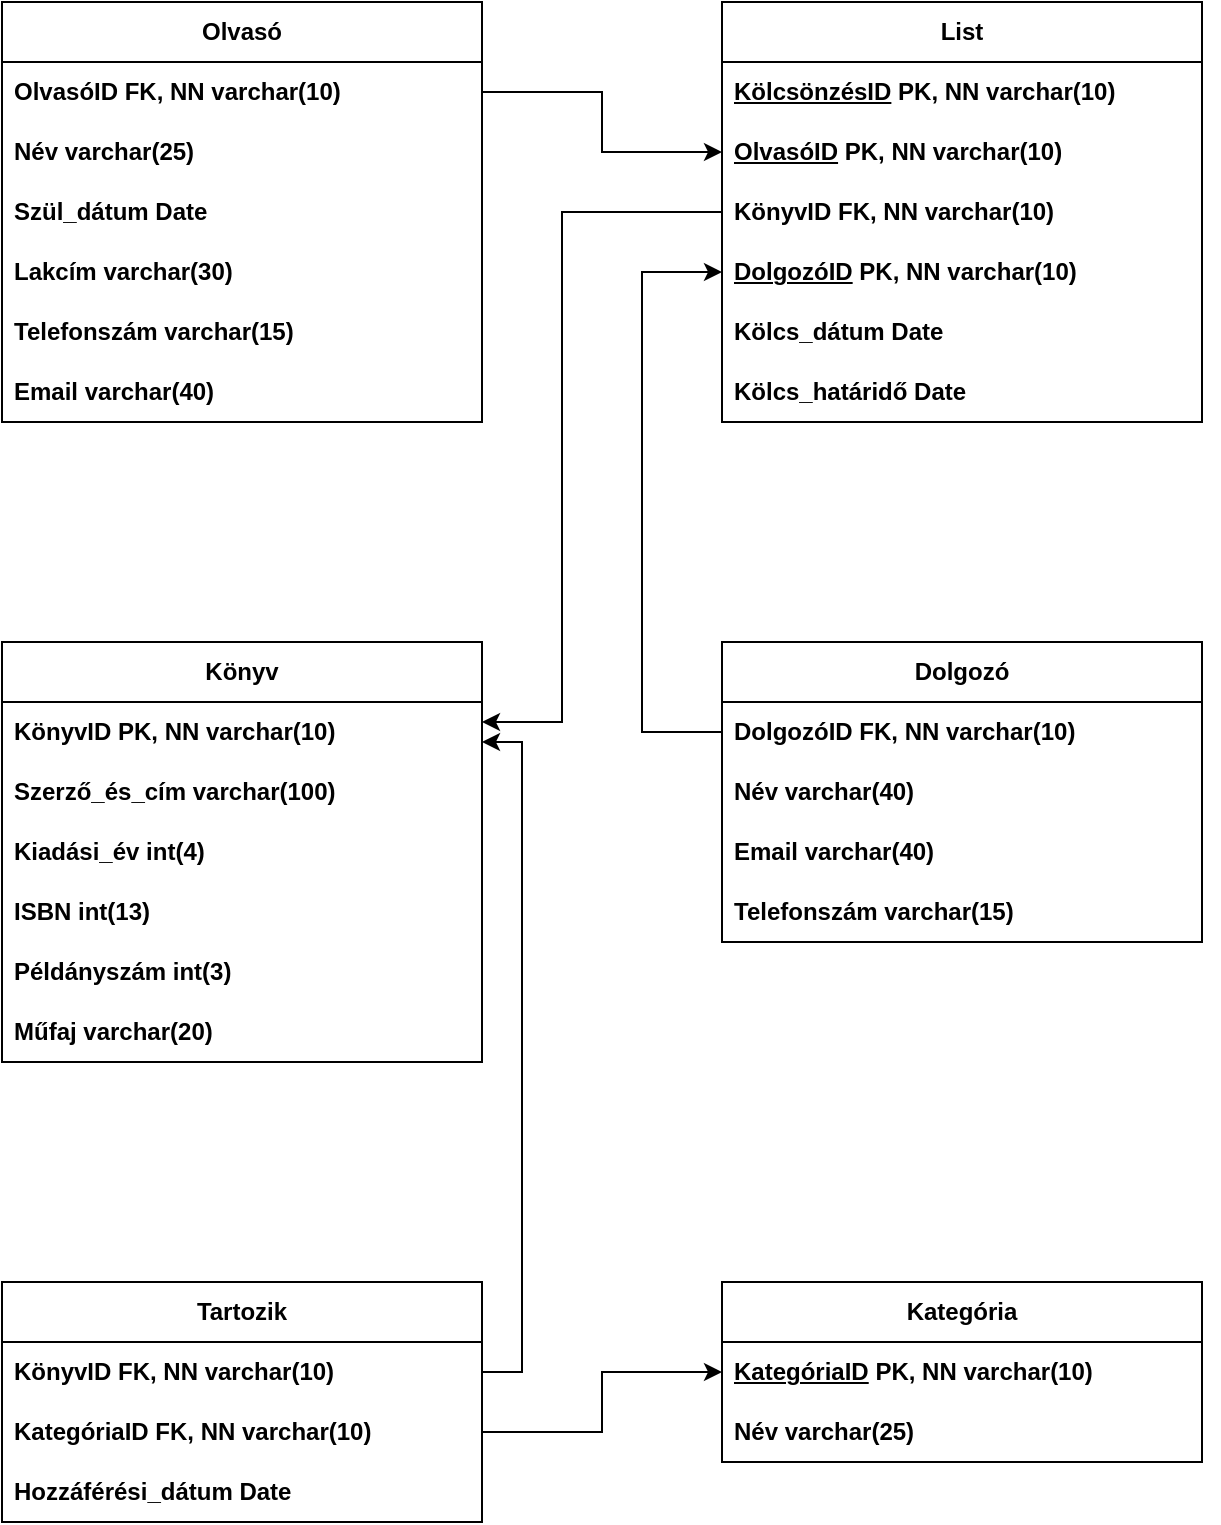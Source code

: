 <mxfile version="25.0.1">
  <diagram name="1 oldal" id="pQSYPqzPiy-rSfcT3gnv">
    <mxGraphModel dx="1741" dy="954" grid="1" gridSize="10" guides="1" tooltips="1" connect="1" arrows="1" fold="1" page="1" pageScale="1" pageWidth="827" pageHeight="1169" math="0" shadow="0">
      <root>
        <mxCell id="0" />
        <mxCell id="1" parent="0" />
        <mxCell id="yqMMesXVgBmkgQoIFl3M-1" value="&lt;b&gt;Olvasó&lt;/b&gt;" style="swimlane;fontStyle=0;childLayout=stackLayout;horizontal=1;startSize=30;horizontalStack=0;resizeParent=1;resizeParentMax=0;resizeLast=0;collapsible=1;marginBottom=0;whiteSpace=wrap;html=1;rounded=0;strokeColor=default;align=center;verticalAlign=middle;swimlaneFillColor=none;fontFamily=Helvetica;fontSize=12;fontColor=default;fillColor=default;gradientColor=none;" vertex="1" parent="1">
          <mxGeometry x="40" y="80" width="240" height="210" as="geometry" />
        </mxCell>
        <mxCell id="yqMMesXVgBmkgQoIFl3M-2" value="OlvasóID&amp;nbsp;FK, NN varchar(10)" style="text;strokeColor=none;fillColor=none;align=left;verticalAlign=middle;spacingLeft=4;spacingRight=4;overflow=hidden;points=[[0,0.5],[1,0.5]];portConstraint=eastwest;rotatable=0;whiteSpace=wrap;html=1;fontFamily=Helvetica;fontSize=12;fontColor=default;fontStyle=1;" vertex="1" parent="yqMMesXVgBmkgQoIFl3M-1">
          <mxGeometry y="30" width="240" height="30" as="geometry" />
        </mxCell>
        <mxCell id="yqMMesXVgBmkgQoIFl3M-3" value="Név varchar(25)" style="text;strokeColor=none;fillColor=none;align=left;verticalAlign=middle;spacingLeft=4;spacingRight=4;overflow=hidden;points=[[0,0.5],[1,0.5]];portConstraint=eastwest;rotatable=0;whiteSpace=wrap;html=1;fontFamily=Helvetica;fontSize=12;fontColor=default;fontStyle=1;" vertex="1" parent="yqMMesXVgBmkgQoIFl3M-1">
          <mxGeometry y="60" width="240" height="30" as="geometry" />
        </mxCell>
        <mxCell id="yqMMesXVgBmkgQoIFl3M-4" value="Szül_dátum Date" style="text;strokeColor=none;fillColor=none;align=left;verticalAlign=middle;spacingLeft=4;spacingRight=4;overflow=hidden;points=[[0,0.5],[1,0.5]];portConstraint=eastwest;rotatable=0;whiteSpace=wrap;html=1;fontFamily=Helvetica;fontSize=12;fontColor=default;fontStyle=1;" vertex="1" parent="yqMMesXVgBmkgQoIFl3M-1">
          <mxGeometry y="90" width="240" height="30" as="geometry" />
        </mxCell>
        <mxCell id="yqMMesXVgBmkgQoIFl3M-5" value="Lakcím varchar(30)" style="text;strokeColor=none;fillColor=none;align=left;verticalAlign=middle;spacingLeft=4;spacingRight=4;overflow=hidden;points=[[0,0.5],[1,0.5]];portConstraint=eastwest;rotatable=0;whiteSpace=wrap;html=1;fontFamily=Helvetica;fontSize=12;fontColor=default;fontStyle=1;" vertex="1" parent="yqMMesXVgBmkgQoIFl3M-1">
          <mxGeometry y="120" width="240" height="30" as="geometry" />
        </mxCell>
        <mxCell id="yqMMesXVgBmkgQoIFl3M-6" value="Telefonszám varchar(15)" style="text;strokeColor=none;fillColor=none;align=left;verticalAlign=middle;spacingLeft=4;spacingRight=4;overflow=hidden;points=[[0,0.5],[1,0.5]];portConstraint=eastwest;rotatable=0;whiteSpace=wrap;html=1;fontFamily=Helvetica;fontSize=12;fontColor=default;fontStyle=1;" vertex="1" parent="yqMMesXVgBmkgQoIFl3M-1">
          <mxGeometry y="150" width="240" height="30" as="geometry" />
        </mxCell>
        <mxCell id="yqMMesXVgBmkgQoIFl3M-7" value="Email varchar(40)" style="text;strokeColor=none;fillColor=none;align=left;verticalAlign=middle;spacingLeft=4;spacingRight=4;overflow=hidden;points=[[0,0.5],[1,0.5]];portConstraint=eastwest;rotatable=0;whiteSpace=wrap;html=1;fontFamily=Helvetica;fontSize=12;fontColor=default;fontStyle=1;" vertex="1" parent="yqMMesXVgBmkgQoIFl3M-1">
          <mxGeometry y="180" width="240" height="30" as="geometry" />
        </mxCell>
        <mxCell id="yqMMesXVgBmkgQoIFl3M-8" value="&lt;b&gt;Könyv&lt;/b&gt;" style="swimlane;fontStyle=0;childLayout=stackLayout;horizontal=1;startSize=30;horizontalStack=0;resizeParent=1;resizeParentMax=0;resizeLast=0;collapsible=1;marginBottom=0;whiteSpace=wrap;html=1;rounded=0;strokeColor=default;align=center;verticalAlign=middle;swimlaneFillColor=none;fontFamily=Helvetica;fontSize=12;fontColor=default;fillColor=default;gradientColor=none;" vertex="1" parent="1">
          <mxGeometry x="40" y="400" width="240" height="210" as="geometry" />
        </mxCell>
        <mxCell id="yqMMesXVgBmkgQoIFl3M-9" value="KönyvID PK, NN varchar(10)" style="text;strokeColor=none;fillColor=none;align=left;verticalAlign=middle;spacingLeft=4;spacingRight=4;overflow=hidden;points=[[0,0.5],[1,0.5]];portConstraint=eastwest;rotatable=0;whiteSpace=wrap;html=1;fontFamily=Helvetica;fontSize=12;fontColor=default;fontStyle=1;" vertex="1" parent="yqMMesXVgBmkgQoIFl3M-8">
          <mxGeometry y="30" width="240" height="30" as="geometry" />
        </mxCell>
        <mxCell id="yqMMesXVgBmkgQoIFl3M-10" value="Szerző_és_cím varchar(100)" style="text;strokeColor=none;fillColor=none;align=left;verticalAlign=middle;spacingLeft=4;spacingRight=4;overflow=hidden;points=[[0,0.5],[1,0.5]];portConstraint=eastwest;rotatable=0;whiteSpace=wrap;html=1;fontFamily=Helvetica;fontSize=12;fontColor=default;fontStyle=1;" vertex="1" parent="yqMMesXVgBmkgQoIFl3M-8">
          <mxGeometry y="60" width="240" height="30" as="geometry" />
        </mxCell>
        <mxCell id="yqMMesXVgBmkgQoIFl3M-11" value="Kiadási_év int(4)" style="text;strokeColor=none;fillColor=none;align=left;verticalAlign=middle;spacingLeft=4;spacingRight=4;overflow=hidden;points=[[0,0.5],[1,0.5]];portConstraint=eastwest;rotatable=0;whiteSpace=wrap;html=1;fontFamily=Helvetica;fontSize=12;fontColor=default;fontStyle=1;" vertex="1" parent="yqMMesXVgBmkgQoIFl3M-8">
          <mxGeometry y="90" width="240" height="30" as="geometry" />
        </mxCell>
        <mxCell id="yqMMesXVgBmkgQoIFl3M-12" value="ISBN int(13)" style="text;strokeColor=none;fillColor=none;align=left;verticalAlign=middle;spacingLeft=4;spacingRight=4;overflow=hidden;points=[[0,0.5],[1,0.5]];portConstraint=eastwest;rotatable=0;whiteSpace=wrap;html=1;fontFamily=Helvetica;fontSize=12;fontColor=default;fontStyle=1;" vertex="1" parent="yqMMesXVgBmkgQoIFl3M-8">
          <mxGeometry y="120" width="240" height="30" as="geometry" />
        </mxCell>
        <mxCell id="yqMMesXVgBmkgQoIFl3M-13" value="Példányszám int(3)" style="text;strokeColor=none;fillColor=none;align=left;verticalAlign=middle;spacingLeft=4;spacingRight=4;overflow=hidden;points=[[0,0.5],[1,0.5]];portConstraint=eastwest;rotatable=0;whiteSpace=wrap;html=1;fontFamily=Helvetica;fontSize=12;fontColor=default;fontStyle=1;" vertex="1" parent="yqMMesXVgBmkgQoIFl3M-8">
          <mxGeometry y="150" width="240" height="30" as="geometry" />
        </mxCell>
        <mxCell id="yqMMesXVgBmkgQoIFl3M-14" value="Műfaj varchar(20)" style="text;strokeColor=none;fillColor=none;align=left;verticalAlign=middle;spacingLeft=4;spacingRight=4;overflow=hidden;points=[[0,0.5],[1,0.5]];portConstraint=eastwest;rotatable=0;whiteSpace=wrap;html=1;fontFamily=Helvetica;fontSize=12;fontColor=default;fontStyle=1;" vertex="1" parent="yqMMesXVgBmkgQoIFl3M-8">
          <mxGeometry y="180" width="240" height="30" as="geometry" />
        </mxCell>
        <mxCell id="yqMMesXVgBmkgQoIFl3M-15" value="&lt;b&gt;List&lt;/b&gt;" style="swimlane;fontStyle=0;childLayout=stackLayout;horizontal=1;startSize=30;horizontalStack=0;resizeParent=1;resizeParentMax=0;resizeLast=0;collapsible=1;marginBottom=0;whiteSpace=wrap;html=1;rounded=0;strokeColor=default;align=center;verticalAlign=middle;swimlaneFillColor=none;fontFamily=Helvetica;fontSize=12;fontColor=default;fillColor=default;gradientColor=none;" vertex="1" parent="1">
          <mxGeometry x="400" y="80" width="240" height="210" as="geometry" />
        </mxCell>
        <mxCell id="yqMMesXVgBmkgQoIFl3M-16" value="&lt;u&gt;KölcsönzésID&lt;/u&gt; PK, NN varchar(10)" style="text;strokeColor=none;fillColor=none;align=left;verticalAlign=middle;spacingLeft=4;spacingRight=4;overflow=hidden;points=[[0,0.5],[1,0.5]];portConstraint=eastwest;rotatable=0;whiteSpace=wrap;html=1;fontFamily=Helvetica;fontSize=12;fontColor=default;fontStyle=1;" vertex="1" parent="yqMMesXVgBmkgQoIFl3M-15">
          <mxGeometry y="30" width="240" height="30" as="geometry" />
        </mxCell>
        <mxCell id="yqMMesXVgBmkgQoIFl3M-17" value="&lt;u&gt;OlvasóID&lt;/u&gt; PK, NN varchar(10)" style="text;strokeColor=none;fillColor=none;align=left;verticalAlign=middle;spacingLeft=4;spacingRight=4;overflow=hidden;points=[[0,0.5],[1,0.5]];portConstraint=eastwest;rotatable=0;whiteSpace=wrap;html=1;fontFamily=Helvetica;fontSize=12;fontColor=default;fontStyle=1;" vertex="1" parent="yqMMesXVgBmkgQoIFl3M-15">
          <mxGeometry y="60" width="240" height="30" as="geometry" />
        </mxCell>
        <mxCell id="yqMMesXVgBmkgQoIFl3M-18" value="KönyvID FK, NN varchar(10)" style="text;strokeColor=none;fillColor=none;align=left;verticalAlign=middle;spacingLeft=4;spacingRight=4;overflow=hidden;points=[[0,0.5],[1,0.5]];portConstraint=eastwest;rotatable=0;whiteSpace=wrap;html=1;fontFamily=Helvetica;fontSize=12;fontColor=default;fontStyle=1;" vertex="1" parent="yqMMesXVgBmkgQoIFl3M-15">
          <mxGeometry y="90" width="240" height="30" as="geometry" />
        </mxCell>
        <mxCell id="yqMMesXVgBmkgQoIFl3M-19" value="&lt;u&gt;DolgozóID&lt;/u&gt; PK, NN varchar(10)" style="text;strokeColor=none;fillColor=none;align=left;verticalAlign=middle;spacingLeft=4;spacingRight=4;overflow=hidden;points=[[0,0.5],[1,0.5]];portConstraint=eastwest;rotatable=0;whiteSpace=wrap;html=1;fontFamily=Helvetica;fontSize=12;fontColor=default;fontStyle=1;" vertex="1" parent="yqMMesXVgBmkgQoIFl3M-15">
          <mxGeometry y="120" width="240" height="30" as="geometry" />
        </mxCell>
        <mxCell id="yqMMesXVgBmkgQoIFl3M-20" value="Kölcs_dátum Date" style="text;strokeColor=none;fillColor=none;align=left;verticalAlign=middle;spacingLeft=4;spacingRight=4;overflow=hidden;points=[[0,0.5],[1,0.5]];portConstraint=eastwest;rotatable=0;whiteSpace=wrap;html=1;fontFamily=Helvetica;fontSize=12;fontColor=default;fontStyle=1;" vertex="1" parent="yqMMesXVgBmkgQoIFl3M-15">
          <mxGeometry y="150" width="240" height="30" as="geometry" />
        </mxCell>
        <mxCell id="yqMMesXVgBmkgQoIFl3M-21" value="Kölcs_határidő Date" style="text;strokeColor=none;fillColor=none;align=left;verticalAlign=middle;spacingLeft=4;spacingRight=4;overflow=hidden;points=[[0,0.5],[1,0.5]];portConstraint=eastwest;rotatable=0;whiteSpace=wrap;html=1;fontFamily=Helvetica;fontSize=12;fontColor=default;fontStyle=1;" vertex="1" parent="yqMMesXVgBmkgQoIFl3M-15">
          <mxGeometry y="180" width="240" height="30" as="geometry" />
        </mxCell>
        <mxCell id="yqMMesXVgBmkgQoIFl3M-43" style="edgeStyle=orthogonalEdgeStyle;rounded=0;orthogonalLoop=1;jettySize=auto;html=1;exitX=1;exitY=0.5;exitDx=0;exitDy=0;" edge="1" parent="yqMMesXVgBmkgQoIFl3M-15" source="yqMMesXVgBmkgQoIFl3M-18" target="yqMMesXVgBmkgQoIFl3M-18">
          <mxGeometry relative="1" as="geometry" />
        </mxCell>
        <mxCell id="yqMMesXVgBmkgQoIFl3M-55" style="edgeStyle=orthogonalEdgeStyle;rounded=0;orthogonalLoop=1;jettySize=auto;html=1;entryX=0;entryY=0.5;entryDx=0;entryDy=0;exitX=0;exitY=0.5;exitDx=0;exitDy=0;" edge="1" parent="1" source="yqMMesXVgBmkgQoIFl3M-28" target="yqMMesXVgBmkgQoIFl3M-19">
          <mxGeometry relative="1" as="geometry">
            <Array as="points">
              <mxPoint x="360" y="445" />
              <mxPoint x="360" y="215" />
            </Array>
          </mxGeometry>
        </mxCell>
        <mxCell id="yqMMesXVgBmkgQoIFl3M-27" value="&lt;b&gt;Dolgozó&lt;/b&gt;" style="swimlane;fontStyle=0;childLayout=stackLayout;horizontal=1;startSize=30;horizontalStack=0;resizeParent=1;resizeParentMax=0;resizeLast=0;collapsible=1;marginBottom=0;whiteSpace=wrap;html=1;rounded=0;strokeColor=default;align=center;verticalAlign=middle;swimlaneFillColor=none;fontFamily=Helvetica;fontSize=12;fontColor=default;fillColor=default;gradientColor=none;" vertex="1" parent="1">
          <mxGeometry x="400" y="400" width="240" height="150" as="geometry" />
        </mxCell>
        <mxCell id="yqMMesXVgBmkgQoIFl3M-28" value="DolgozóID FK, NN varchar(10)" style="text;strokeColor=none;fillColor=none;align=left;verticalAlign=middle;spacingLeft=4;spacingRight=4;overflow=hidden;points=[[0,0.5],[1,0.5]];portConstraint=eastwest;rotatable=0;whiteSpace=wrap;html=1;fontFamily=Helvetica;fontSize=12;fontColor=default;fontStyle=1;" vertex="1" parent="yqMMesXVgBmkgQoIFl3M-27">
          <mxGeometry y="30" width="240" height="30" as="geometry" />
        </mxCell>
        <mxCell id="yqMMesXVgBmkgQoIFl3M-29" value="Név varchar(40)" style="text;strokeColor=none;fillColor=none;align=left;verticalAlign=middle;spacingLeft=4;spacingRight=4;overflow=hidden;points=[[0,0.5],[1,0.5]];portConstraint=eastwest;rotatable=0;whiteSpace=wrap;html=1;fontFamily=Helvetica;fontSize=12;fontColor=default;fontStyle=1;" vertex="1" parent="yqMMesXVgBmkgQoIFl3M-27">
          <mxGeometry y="60" width="240" height="30" as="geometry" />
        </mxCell>
        <mxCell id="yqMMesXVgBmkgQoIFl3M-30" value="Email varchar(40)" style="text;strokeColor=none;fillColor=none;align=left;verticalAlign=middle;spacingLeft=4;spacingRight=4;overflow=hidden;points=[[0,0.5],[1,0.5]];portConstraint=eastwest;rotatable=0;whiteSpace=wrap;html=1;fontFamily=Helvetica;fontSize=12;fontColor=default;fontStyle=1;" vertex="1" parent="yqMMesXVgBmkgQoIFl3M-27">
          <mxGeometry y="90" width="240" height="30" as="geometry" />
        </mxCell>
        <mxCell id="yqMMesXVgBmkgQoIFl3M-31" value="Telefonszám varchar(15)" style="text;strokeColor=none;fillColor=none;align=left;verticalAlign=middle;spacingLeft=4;spacingRight=4;overflow=hidden;points=[[0,0.5],[1,0.5]];portConstraint=eastwest;rotatable=0;whiteSpace=wrap;html=1;fontFamily=Helvetica;fontSize=12;fontColor=default;fontStyle=1;" vertex="1" parent="yqMMesXVgBmkgQoIFl3M-27">
          <mxGeometry y="120" width="240" height="30" as="geometry" />
        </mxCell>
        <mxCell id="yqMMesXVgBmkgQoIFl3M-33" value="&lt;b&gt;Kategória&lt;/b&gt;" style="swimlane;fontStyle=0;childLayout=stackLayout;horizontal=1;startSize=30;horizontalStack=0;resizeParent=1;resizeParentMax=0;resizeLast=0;collapsible=1;marginBottom=0;whiteSpace=wrap;html=1;rounded=0;strokeColor=default;align=center;verticalAlign=middle;swimlaneFillColor=none;fontFamily=Helvetica;fontSize=12;fontColor=default;fillColor=default;gradientColor=none;" vertex="1" parent="1">
          <mxGeometry x="400" y="720" width="240" height="90" as="geometry" />
        </mxCell>
        <mxCell id="yqMMesXVgBmkgQoIFl3M-34" value="&lt;u&gt;KategóriaID&lt;/u&gt; PK, NN varchar(10)" style="text;strokeColor=none;fillColor=none;align=left;verticalAlign=middle;spacingLeft=4;spacingRight=4;overflow=hidden;points=[[0,0.5],[1,0.5]];portConstraint=eastwest;rotatable=0;whiteSpace=wrap;html=1;fontFamily=Helvetica;fontSize=12;fontColor=default;fontStyle=1;" vertex="1" parent="yqMMesXVgBmkgQoIFl3M-33">
          <mxGeometry y="30" width="240" height="30" as="geometry" />
        </mxCell>
        <mxCell id="yqMMesXVgBmkgQoIFl3M-35" value="Név varchar(25)" style="text;strokeColor=none;fillColor=none;align=left;verticalAlign=middle;spacingLeft=4;spacingRight=4;overflow=hidden;points=[[0,0.5],[1,0.5]];portConstraint=eastwest;rotatable=0;whiteSpace=wrap;html=1;fontFamily=Helvetica;fontSize=12;fontColor=default;fontStyle=1;" vertex="1" parent="yqMMesXVgBmkgQoIFl3M-33">
          <mxGeometry y="60" width="240" height="30" as="geometry" />
        </mxCell>
        <mxCell id="yqMMesXVgBmkgQoIFl3M-36" value="&lt;b&gt;Tartozik&lt;/b&gt;" style="swimlane;fontStyle=0;childLayout=stackLayout;horizontal=1;startSize=30;horizontalStack=0;resizeParent=1;resizeParentMax=0;resizeLast=0;collapsible=1;marginBottom=0;whiteSpace=wrap;html=1;rounded=0;strokeColor=default;align=center;verticalAlign=middle;swimlaneFillColor=none;fontFamily=Helvetica;fontSize=12;fontColor=default;fillColor=default;gradientColor=none;" vertex="1" parent="1">
          <mxGeometry x="40" y="720" width="240" height="120" as="geometry" />
        </mxCell>
        <mxCell id="yqMMesXVgBmkgQoIFl3M-37" value="KönyvID FK, NN varchar(10)" style="text;strokeColor=none;fillColor=none;align=left;verticalAlign=middle;spacingLeft=4;spacingRight=4;overflow=hidden;points=[[0,0.5],[1,0.5]];portConstraint=eastwest;rotatable=0;whiteSpace=wrap;html=1;fontFamily=Helvetica;fontSize=12;fontColor=default;fontStyle=1;" vertex="1" parent="yqMMesXVgBmkgQoIFl3M-36">
          <mxGeometry y="30" width="240" height="30" as="geometry" />
        </mxCell>
        <mxCell id="yqMMesXVgBmkgQoIFl3M-38" value="KategóriaID FK, NN varchar(10)" style="text;strokeColor=none;fillColor=none;align=left;verticalAlign=middle;spacingLeft=4;spacingRight=4;overflow=hidden;points=[[0,0.5],[1,0.5]];portConstraint=eastwest;rotatable=0;whiteSpace=wrap;html=1;fontFamily=Helvetica;fontSize=12;fontColor=default;fontStyle=1;" vertex="1" parent="yqMMesXVgBmkgQoIFl3M-36">
          <mxGeometry y="60" width="240" height="30" as="geometry" />
        </mxCell>
        <mxCell id="yqMMesXVgBmkgQoIFl3M-54" value="Hozzáférési_dátum Date" style="text;strokeColor=none;fillColor=none;align=left;verticalAlign=middle;spacingLeft=4;spacingRight=4;overflow=hidden;points=[[0,0.5],[1,0.5]];portConstraint=eastwest;rotatable=0;whiteSpace=wrap;html=1;fontFamily=Helvetica;fontSize=12;fontColor=default;fontStyle=1;" vertex="1" parent="yqMMesXVgBmkgQoIFl3M-36">
          <mxGeometry y="90" width="240" height="30" as="geometry" />
        </mxCell>
        <mxCell id="yqMMesXVgBmkgQoIFl3M-49" style="edgeStyle=orthogonalEdgeStyle;rounded=0;orthogonalLoop=1;jettySize=auto;html=1;" edge="1" parent="1" source="yqMMesXVgBmkgQoIFl3M-18" target="yqMMesXVgBmkgQoIFl3M-9">
          <mxGeometry relative="1" as="geometry">
            <Array as="points">
              <mxPoint x="320" y="185" />
              <mxPoint x="320" y="440" />
            </Array>
          </mxGeometry>
        </mxCell>
        <mxCell id="yqMMesXVgBmkgQoIFl3M-50" style="edgeStyle=orthogonalEdgeStyle;rounded=0;orthogonalLoop=1;jettySize=auto;html=1;" edge="1" parent="1" source="yqMMesXVgBmkgQoIFl3M-37">
          <mxGeometry relative="1" as="geometry">
            <mxPoint x="280" y="450" as="targetPoint" />
            <Array as="points">
              <mxPoint x="300" y="765" />
              <mxPoint x="300" y="450" />
            </Array>
          </mxGeometry>
        </mxCell>
        <mxCell id="yqMMesXVgBmkgQoIFl3M-51" style="edgeStyle=orthogonalEdgeStyle;rounded=0;orthogonalLoop=1;jettySize=auto;html=1;" edge="1" parent="1" source="yqMMesXVgBmkgQoIFl3M-38" target="yqMMesXVgBmkgQoIFl3M-34">
          <mxGeometry relative="1" as="geometry" />
        </mxCell>
        <mxCell id="yqMMesXVgBmkgQoIFl3M-53" style="edgeStyle=orthogonalEdgeStyle;rounded=0;orthogonalLoop=1;jettySize=auto;html=1;entryX=0;entryY=0.5;entryDx=0;entryDy=0;" edge="1" parent="1" source="yqMMesXVgBmkgQoIFl3M-2" target="yqMMesXVgBmkgQoIFl3M-17">
          <mxGeometry relative="1" as="geometry" />
        </mxCell>
      </root>
    </mxGraphModel>
  </diagram>
</mxfile>

